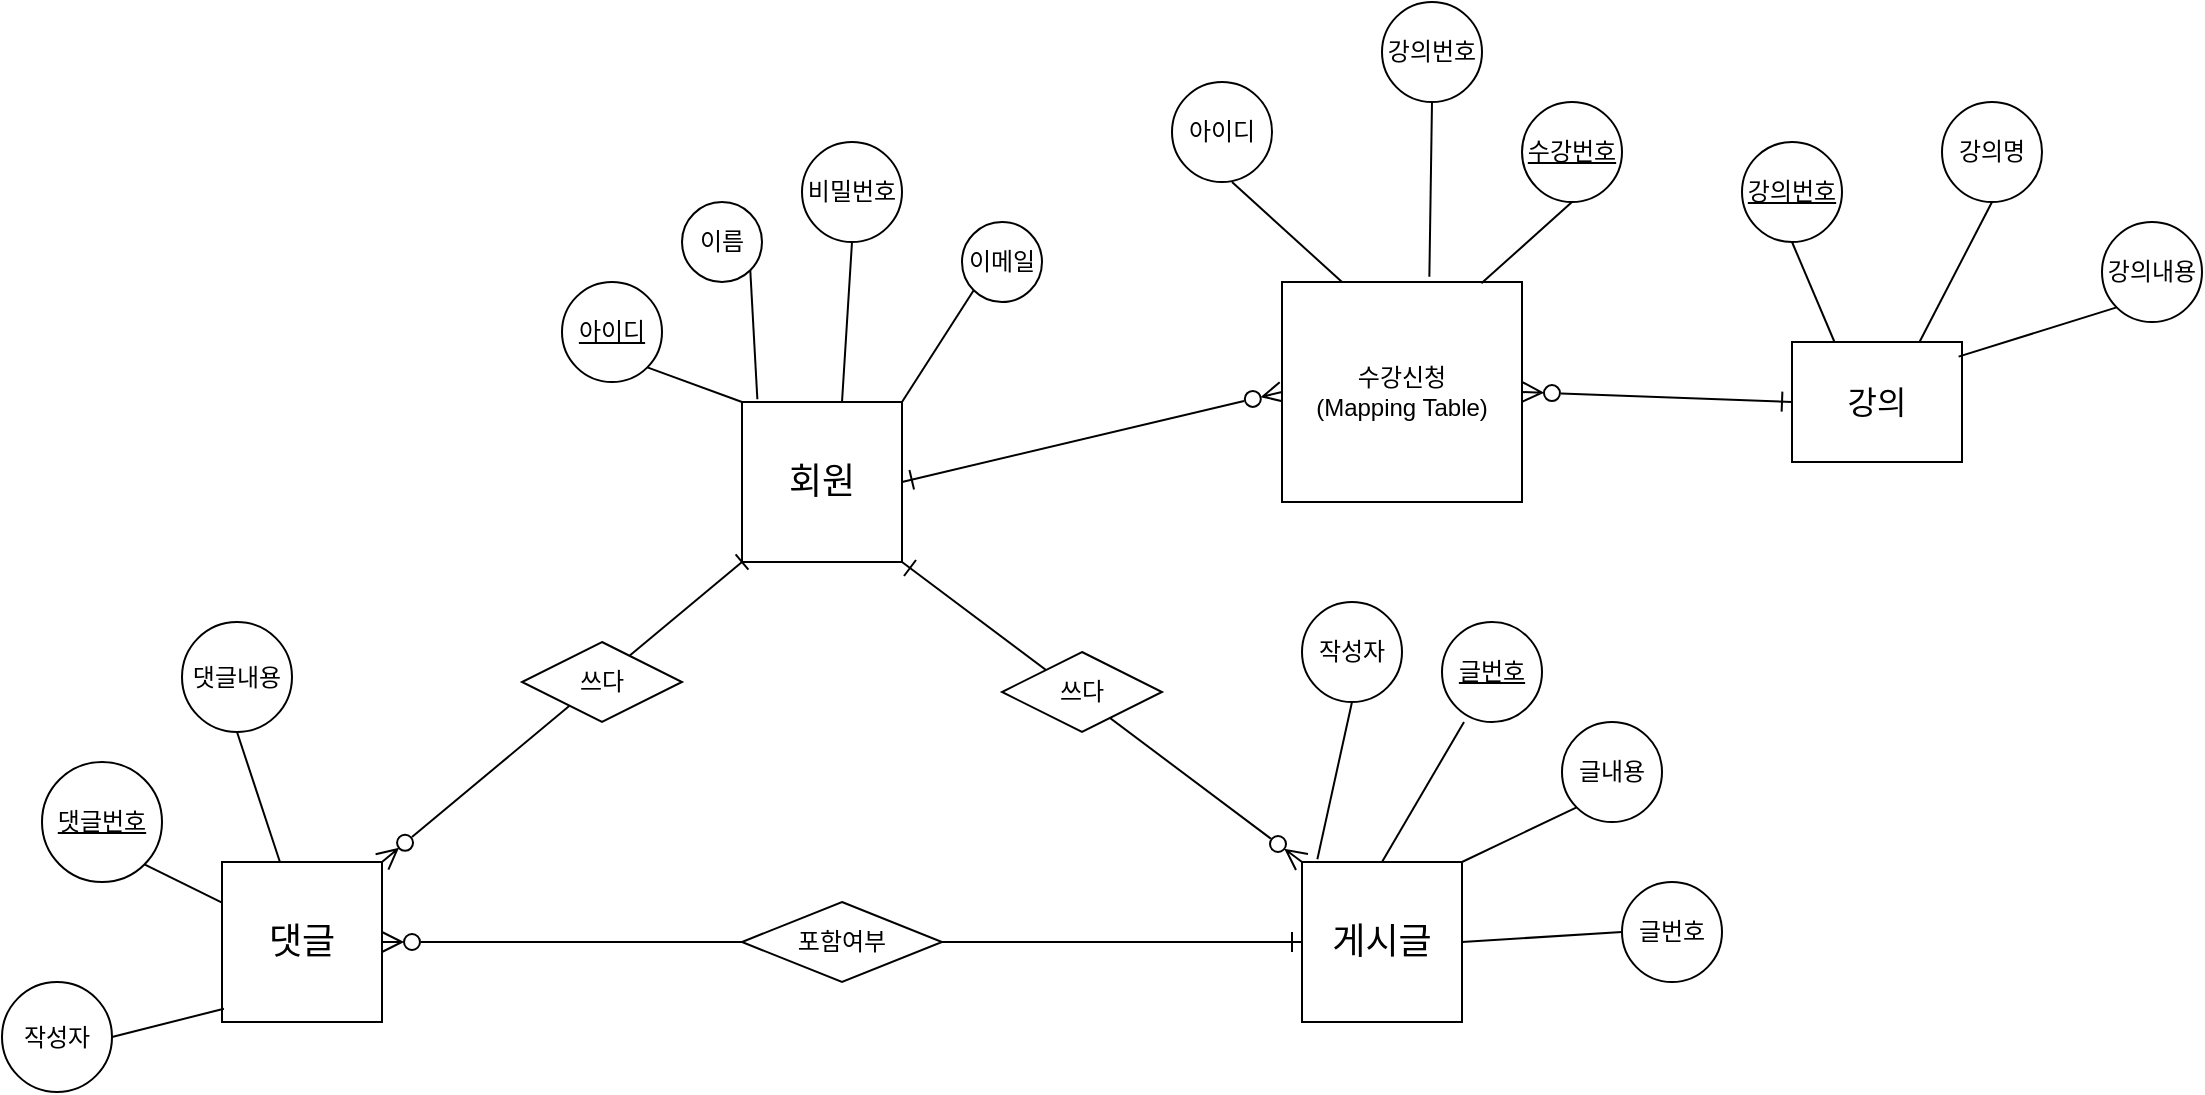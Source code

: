 <mxfile version="26.1.0">
  <diagram name="페이지-1" id="6kC6wNLCD_WVS_HTb9_7">
    <mxGraphModel dx="1621" dy="1175" grid="1" gridSize="10" guides="1" tooltips="1" connect="1" arrows="1" fold="1" page="0" pageScale="1" pageWidth="827" pageHeight="1169" math="0" shadow="0">
      <root>
        <mxCell id="0" />
        <mxCell id="1" parent="0" />
        <mxCell id="C1ifr8uLSAUbLxmFRWe9-34" style="edgeStyle=none;curved=1;rounded=0;orthogonalLoop=1;jettySize=auto;html=1;exitX=1;exitY=1;exitDx=0;exitDy=0;entryX=0;entryY=0;entryDx=0;entryDy=0;fontSize=12;startSize=8;endSize=8;endArrow=ERzeroToMany;startFill=0;endFill=0;startArrow=ERone;" edge="1" parent="1" source="C1ifr8uLSAUbLxmFRWe9-1" target="C1ifr8uLSAUbLxmFRWe9-15">
          <mxGeometry relative="1" as="geometry" />
        </mxCell>
        <mxCell id="C1ifr8uLSAUbLxmFRWe9-58" style="edgeStyle=none;curved=1;rounded=0;orthogonalLoop=1;jettySize=auto;html=1;exitX=1;exitY=0.5;exitDx=0;exitDy=0;entryX=0;entryY=0.5;entryDx=0;entryDy=0;fontSize=12;startSize=8;endSize=8;endArrow=ERzeroToMany;endFill=0;startArrow=ERone;startFill=0;" edge="1" parent="1" source="C1ifr8uLSAUbLxmFRWe9-1" target="C1ifr8uLSAUbLxmFRWe9-51">
          <mxGeometry relative="1" as="geometry" />
        </mxCell>
        <mxCell id="C1ifr8uLSAUbLxmFRWe9-1" value="&lt;font style=&quot;font-size: 18px;&quot;&gt;회원&lt;/font&gt;" style="rounded=0;whiteSpace=wrap;html=1;" vertex="1" parent="1">
          <mxGeometry x="10" y="-40" width="80" height="80" as="geometry" />
        </mxCell>
        <mxCell id="C1ifr8uLSAUbLxmFRWe9-39" style="edgeStyle=none;curved=1;rounded=0;orthogonalLoop=1;jettySize=auto;html=1;exitX=1;exitY=0;exitDx=0;exitDy=0;entryX=0;entryY=1;entryDx=0;entryDy=0;fontSize=12;startSize=8;endSize=8;endArrow=baseDash;endFill=0;startArrow=ERzeroToMany;startFill=0;" edge="1" parent="1" source="C1ifr8uLSAUbLxmFRWe9-3" target="C1ifr8uLSAUbLxmFRWe9-1">
          <mxGeometry relative="1" as="geometry" />
        </mxCell>
        <mxCell id="C1ifr8uLSAUbLxmFRWe9-3" value="&lt;font style=&quot;font-size: 18px;&quot;&gt;댓글&lt;/font&gt;" style="rounded=0;whiteSpace=wrap;html=1;" vertex="1" parent="1">
          <mxGeometry x="-250" y="190" width="80" height="80" as="geometry" />
        </mxCell>
        <mxCell id="C1ifr8uLSAUbLxmFRWe9-9" style="edgeStyle=none;curved=1;rounded=0;orthogonalLoop=1;jettySize=auto;html=1;exitX=1;exitY=1;exitDx=0;exitDy=0;entryX=0;entryY=0;entryDx=0;entryDy=0;fontSize=12;endArrow=none;startFill=0;" edge="1" parent="1" source="C1ifr8uLSAUbLxmFRWe9-4" target="C1ifr8uLSAUbLxmFRWe9-1">
          <mxGeometry relative="1" as="geometry" />
        </mxCell>
        <mxCell id="C1ifr8uLSAUbLxmFRWe9-4" value="&lt;span&gt;아이디&lt;/span&gt;" style="ellipse;whiteSpace=wrap;html=1;aspect=fixed;fontStyle=4" vertex="1" parent="1">
          <mxGeometry x="-80" y="-100" width="50" height="50" as="geometry" />
        </mxCell>
        <mxCell id="C1ifr8uLSAUbLxmFRWe9-5" value="비밀번호" style="ellipse;whiteSpace=wrap;html=1;aspect=fixed;" vertex="1" parent="1">
          <mxGeometry x="40" y="-170" width="50" height="50" as="geometry" />
        </mxCell>
        <mxCell id="C1ifr8uLSAUbLxmFRWe9-10" style="edgeStyle=none;curved=1;rounded=0;orthogonalLoop=1;jettySize=auto;html=1;exitX=1;exitY=1;exitDx=0;exitDy=0;fontSize=12;startSize=8;endSize=8;endArrow=none;startFill=0;entryX=0.096;entryY=-0.017;entryDx=0;entryDy=0;entryPerimeter=0;" edge="1" parent="1" source="C1ifr8uLSAUbLxmFRWe9-6" target="C1ifr8uLSAUbLxmFRWe9-1">
          <mxGeometry relative="1" as="geometry" />
        </mxCell>
        <mxCell id="C1ifr8uLSAUbLxmFRWe9-6" value="이름" style="ellipse;whiteSpace=wrap;html=1;aspect=fixed;" vertex="1" parent="1">
          <mxGeometry x="-20" y="-140" width="40" height="40" as="geometry" />
        </mxCell>
        <mxCell id="C1ifr8uLSAUbLxmFRWe9-12" style="edgeStyle=none;curved=1;rounded=0;orthogonalLoop=1;jettySize=auto;html=1;exitX=0;exitY=1;exitDx=0;exitDy=0;entryX=1;entryY=0;entryDx=0;entryDy=0;fontSize=12;startSize=8;endSize=8;endArrow=none;startFill=0;" edge="1" parent="1" source="C1ifr8uLSAUbLxmFRWe9-7" target="C1ifr8uLSAUbLxmFRWe9-1">
          <mxGeometry relative="1" as="geometry" />
        </mxCell>
        <mxCell id="C1ifr8uLSAUbLxmFRWe9-7" value="이메일" style="ellipse;whiteSpace=wrap;html=1;aspect=fixed;" vertex="1" parent="1">
          <mxGeometry x="120" y="-130" width="40" height="40" as="geometry" />
        </mxCell>
        <mxCell id="C1ifr8uLSAUbLxmFRWe9-11" style="edgeStyle=none;curved=1;rounded=0;orthogonalLoop=1;jettySize=auto;html=1;exitX=0.5;exitY=1;exitDx=0;exitDy=0;fontSize=12;startSize=8;endSize=8;endArrow=none;startFill=0;" edge="1" parent="1" source="C1ifr8uLSAUbLxmFRWe9-5">
          <mxGeometry relative="1" as="geometry">
            <mxPoint x="60" y="-40" as="targetPoint" />
          </mxGeometry>
        </mxCell>
        <mxCell id="C1ifr8uLSAUbLxmFRWe9-37" style="edgeStyle=none;curved=1;rounded=0;orthogonalLoop=1;jettySize=auto;html=1;exitX=0;exitY=0.5;exitDx=0;exitDy=0;entryX=1;entryY=0.5;entryDx=0;entryDy=0;fontSize=12;startSize=8;endSize=8;endArrow=ERzeroToMany;endFill=0;startArrow=ERone;startFill=0;" edge="1" parent="1" source="C1ifr8uLSAUbLxmFRWe9-15" target="C1ifr8uLSAUbLxmFRWe9-3">
          <mxGeometry relative="1" as="geometry" />
        </mxCell>
        <mxCell id="C1ifr8uLSAUbLxmFRWe9-15" value="&lt;span style=&quot;font-size: 18px;&quot;&gt;게시글&lt;/span&gt;" style="rounded=0;whiteSpace=wrap;html=1;" vertex="1" parent="1">
          <mxGeometry x="290" y="190" width="80" height="80" as="geometry" />
        </mxCell>
        <mxCell id="C1ifr8uLSAUbLxmFRWe9-33" style="edgeStyle=none;curved=1;rounded=0;orthogonalLoop=1;jettySize=auto;html=1;exitX=0;exitY=0.5;exitDx=0;exitDy=0;entryX=1;entryY=0.5;entryDx=0;entryDy=0;fontSize=12;startSize=8;endSize=8;endArrow=none;startFill=0;" edge="1" parent="1" source="C1ifr8uLSAUbLxmFRWe9-17" target="C1ifr8uLSAUbLxmFRWe9-15">
          <mxGeometry relative="1" as="geometry" />
        </mxCell>
        <mxCell id="C1ifr8uLSAUbLxmFRWe9-17" value="글번호" style="ellipse;whiteSpace=wrap;html=1;aspect=fixed;" vertex="1" parent="1">
          <mxGeometry x="450" y="200" width="50" height="50" as="geometry" />
        </mxCell>
        <mxCell id="C1ifr8uLSAUbLxmFRWe9-18" value="글번호" style="ellipse;whiteSpace=wrap;html=1;aspect=fixed;fontStyle=4" vertex="1" parent="1">
          <mxGeometry x="360" y="70" width="50" height="50" as="geometry" />
        </mxCell>
        <mxCell id="C1ifr8uLSAUbLxmFRWe9-19" style="edgeStyle=none;curved=1;rounded=0;orthogonalLoop=1;jettySize=auto;html=1;exitX=0.5;exitY=1;exitDx=0;exitDy=0;fontSize=12;startSize=8;endSize=8;endArrow=none;startFill=0;entryX=0.096;entryY=-0.017;entryDx=0;entryDy=0;entryPerimeter=0;" edge="1" parent="1" source="C1ifr8uLSAUbLxmFRWe9-20" target="C1ifr8uLSAUbLxmFRWe9-15">
          <mxGeometry relative="1" as="geometry" />
        </mxCell>
        <mxCell id="C1ifr8uLSAUbLxmFRWe9-20" value="작성자" style="ellipse;whiteSpace=wrap;html=1;aspect=fixed;" vertex="1" parent="1">
          <mxGeometry x="290" y="60" width="50" height="50" as="geometry" />
        </mxCell>
        <mxCell id="C1ifr8uLSAUbLxmFRWe9-21" style="edgeStyle=none;curved=1;rounded=0;orthogonalLoop=1;jettySize=auto;html=1;exitX=0;exitY=1;exitDx=0;exitDy=0;entryX=1;entryY=0;entryDx=0;entryDy=0;fontSize=12;startSize=8;endSize=8;endArrow=none;startFill=0;" edge="1" parent="1" source="C1ifr8uLSAUbLxmFRWe9-22" target="C1ifr8uLSAUbLxmFRWe9-15">
          <mxGeometry relative="1" as="geometry" />
        </mxCell>
        <mxCell id="C1ifr8uLSAUbLxmFRWe9-22" value="글내용" style="ellipse;whiteSpace=wrap;html=1;aspect=fixed;" vertex="1" parent="1">
          <mxGeometry x="420" y="120" width="50" height="50" as="geometry" />
        </mxCell>
        <mxCell id="C1ifr8uLSAUbLxmFRWe9-23" style="edgeStyle=none;curved=1;rounded=0;orthogonalLoop=1;jettySize=auto;html=1;exitX=0.22;exitY=1;exitDx=0;exitDy=0;fontSize=12;startSize=8;endSize=8;endArrow=none;startFill=0;exitPerimeter=0;" edge="1" parent="1" source="C1ifr8uLSAUbLxmFRWe9-18">
          <mxGeometry relative="1" as="geometry">
            <mxPoint x="330" y="190" as="targetPoint" />
          </mxGeometry>
        </mxCell>
        <mxCell id="C1ifr8uLSAUbLxmFRWe9-28" style="edgeStyle=none;curved=1;rounded=0;orthogonalLoop=1;jettySize=auto;html=1;exitX=1;exitY=1;exitDx=0;exitDy=0;fontSize=12;startSize=8;endSize=8;endArrow=none;startFill=0;" edge="1" parent="1" source="C1ifr8uLSAUbLxmFRWe9-25" target="C1ifr8uLSAUbLxmFRWe9-3">
          <mxGeometry relative="1" as="geometry" />
        </mxCell>
        <mxCell id="C1ifr8uLSAUbLxmFRWe9-25" value="댓글번호" style="ellipse;whiteSpace=wrap;html=1;aspect=fixed;fontStyle=4" vertex="1" parent="1">
          <mxGeometry x="-340" y="140" width="60" height="60" as="geometry" />
        </mxCell>
        <mxCell id="C1ifr8uLSAUbLxmFRWe9-26" value="댓글내용" style="ellipse;whiteSpace=wrap;html=1;aspect=fixed;" vertex="1" parent="1">
          <mxGeometry x="-270" y="70" width="55" height="55" as="geometry" />
        </mxCell>
        <mxCell id="C1ifr8uLSAUbLxmFRWe9-27" value="작성자" style="ellipse;whiteSpace=wrap;html=1;aspect=fixed;" vertex="1" parent="1">
          <mxGeometry x="-360" y="250" width="55" height="55" as="geometry" />
        </mxCell>
        <mxCell id="C1ifr8uLSAUbLxmFRWe9-29" style="edgeStyle=none;curved=1;rounded=0;orthogonalLoop=1;jettySize=auto;html=1;exitX=0.5;exitY=1;exitDx=0;exitDy=0;entryX=0.362;entryY=0;entryDx=0;entryDy=0;entryPerimeter=0;fontSize=12;startSize=8;endSize=8;endArrow=none;startFill=0;" edge="1" parent="1" source="C1ifr8uLSAUbLxmFRWe9-26" target="C1ifr8uLSAUbLxmFRWe9-3">
          <mxGeometry relative="1" as="geometry" />
        </mxCell>
        <mxCell id="C1ifr8uLSAUbLxmFRWe9-31" style="edgeStyle=none;curved=1;rounded=0;orthogonalLoop=1;jettySize=auto;html=1;exitX=1;exitY=0.5;exitDx=0;exitDy=0;entryX=0.012;entryY=0.917;entryDx=0;entryDy=0;entryPerimeter=0;fontSize=12;startSize=8;endSize=8;endArrow=none;startFill=0;" edge="1" parent="1" source="C1ifr8uLSAUbLxmFRWe9-27" target="C1ifr8uLSAUbLxmFRWe9-3">
          <mxGeometry relative="1" as="geometry" />
        </mxCell>
        <mxCell id="C1ifr8uLSAUbLxmFRWe9-35" value="쓰다" style="rhombus;whiteSpace=wrap;html=1;" vertex="1" parent="1">
          <mxGeometry x="140" y="85" width="80" height="40" as="geometry" />
        </mxCell>
        <mxCell id="C1ifr8uLSAUbLxmFRWe9-38" value="포함여부" style="rhombus;whiteSpace=wrap;html=1;" vertex="1" parent="1">
          <mxGeometry x="10" y="210" width="100" height="40" as="geometry" />
        </mxCell>
        <mxCell id="C1ifr8uLSAUbLxmFRWe9-40" value="쓰다" style="rhombus;whiteSpace=wrap;html=1;" vertex="1" parent="1">
          <mxGeometry x="-100" y="80" width="80" height="40" as="geometry" />
        </mxCell>
        <mxCell id="C1ifr8uLSAUbLxmFRWe9-59" style="edgeStyle=none;curved=1;rounded=0;orthogonalLoop=1;jettySize=auto;html=1;exitX=0;exitY=0.5;exitDx=0;exitDy=0;entryX=1;entryY=0.5;entryDx=0;entryDy=0;fontSize=12;startSize=8;endSize=8;endArrow=ERzeroToMany;endFill=0;startArrow=ERone;startFill=0;" edge="1" parent="1" source="C1ifr8uLSAUbLxmFRWe9-43" target="C1ifr8uLSAUbLxmFRWe9-51">
          <mxGeometry relative="1" as="geometry" />
        </mxCell>
        <mxCell id="C1ifr8uLSAUbLxmFRWe9-43" value="&lt;font style=&quot;font-size: 16px;&quot;&gt;강의&lt;/font&gt;" style="rounded=0;whiteSpace=wrap;html=1;" vertex="1" parent="1">
          <mxGeometry x="535" y="-70" width="85" height="60" as="geometry" />
        </mxCell>
        <mxCell id="C1ifr8uLSAUbLxmFRWe9-48" style="edgeStyle=none;curved=1;rounded=0;orthogonalLoop=1;jettySize=auto;html=1;exitX=0.5;exitY=1;exitDx=0;exitDy=0;entryX=0.25;entryY=0;entryDx=0;entryDy=0;fontSize=12;startSize=8;endSize=8;endArrow=none;startFill=0;" edge="1" parent="1" source="C1ifr8uLSAUbLxmFRWe9-44" target="C1ifr8uLSAUbLxmFRWe9-43">
          <mxGeometry relative="1" as="geometry" />
        </mxCell>
        <mxCell id="C1ifr8uLSAUbLxmFRWe9-44" value="강의번호" style="ellipse;whiteSpace=wrap;html=1;aspect=fixed;fontStyle=4" vertex="1" parent="1">
          <mxGeometry x="510" y="-170" width="50" height="50" as="geometry" />
        </mxCell>
        <mxCell id="C1ifr8uLSAUbLxmFRWe9-49" style="edgeStyle=none;curved=1;rounded=0;orthogonalLoop=1;jettySize=auto;html=1;exitX=0.5;exitY=1;exitDx=0;exitDy=0;entryX=0.75;entryY=0;entryDx=0;entryDy=0;fontSize=12;startSize=8;endSize=8;endArrow=none;startFill=0;" edge="1" parent="1" source="C1ifr8uLSAUbLxmFRWe9-46" target="C1ifr8uLSAUbLxmFRWe9-43">
          <mxGeometry relative="1" as="geometry" />
        </mxCell>
        <mxCell id="C1ifr8uLSAUbLxmFRWe9-46" value="강의명" style="ellipse;whiteSpace=wrap;html=1;aspect=fixed;" vertex="1" parent="1">
          <mxGeometry x="610" y="-190" width="50" height="50" as="geometry" />
        </mxCell>
        <mxCell id="C1ifr8uLSAUbLxmFRWe9-47" value="강의내용" style="ellipse;whiteSpace=wrap;html=1;aspect=fixed;" vertex="1" parent="1">
          <mxGeometry x="690" y="-130" width="50" height="50" as="geometry" />
        </mxCell>
        <mxCell id="C1ifr8uLSAUbLxmFRWe9-50" style="edgeStyle=none;curved=1;rounded=0;orthogonalLoop=1;jettySize=auto;html=1;exitX=0;exitY=1;exitDx=0;exitDy=0;entryX=0.98;entryY=0.122;entryDx=0;entryDy=0;entryPerimeter=0;fontSize=12;startSize=8;endSize=8;endArrow=none;startFill=0;" edge="1" parent="1" source="C1ifr8uLSAUbLxmFRWe9-47" target="C1ifr8uLSAUbLxmFRWe9-43">
          <mxGeometry relative="1" as="geometry" />
        </mxCell>
        <mxCell id="C1ifr8uLSAUbLxmFRWe9-51" value="수강신청&lt;div&gt;(Mapping Table)&lt;/div&gt;" style="rounded=0;whiteSpace=wrap;html=1;" vertex="1" parent="1">
          <mxGeometry x="280" y="-100" width="120" height="110" as="geometry" />
        </mxCell>
        <mxCell id="C1ifr8uLSAUbLxmFRWe9-52" value="강의번호" style="ellipse;whiteSpace=wrap;html=1;aspect=fixed;" vertex="1" parent="1">
          <mxGeometry x="330" y="-240" width="50" height="50" as="geometry" />
        </mxCell>
        <mxCell id="C1ifr8uLSAUbLxmFRWe9-55" style="edgeStyle=none;curved=1;rounded=0;orthogonalLoop=1;jettySize=auto;html=1;exitX=0.5;exitY=1;exitDx=0;exitDy=0;entryX=0.25;entryY=0;entryDx=0;entryDy=0;fontSize=12;startSize=8;endSize=8;endArrow=none;startFill=0;" edge="1" parent="1" target="C1ifr8uLSAUbLxmFRWe9-51">
          <mxGeometry relative="1" as="geometry">
            <mxPoint x="255" y="-150" as="sourcePoint" />
          </mxGeometry>
        </mxCell>
        <mxCell id="C1ifr8uLSAUbLxmFRWe9-53" value="&lt;span&gt;아이디&lt;/span&gt;" style="ellipse;whiteSpace=wrap;html=1;aspect=fixed;fontStyle=0" vertex="1" parent="1">
          <mxGeometry x="225" y="-200" width="50" height="50" as="geometry" />
        </mxCell>
        <mxCell id="C1ifr8uLSAUbLxmFRWe9-54" value="&lt;u&gt;수강번호&lt;/u&gt;" style="ellipse;whiteSpace=wrap;html=1;aspect=fixed;" vertex="1" parent="1">
          <mxGeometry x="400" y="-190" width="50" height="50" as="geometry" />
        </mxCell>
        <mxCell id="C1ifr8uLSAUbLxmFRWe9-56" style="edgeStyle=none;curved=1;rounded=0;orthogonalLoop=1;jettySize=auto;html=1;exitX=0.5;exitY=1;exitDx=0;exitDy=0;entryX=0.614;entryY=-0.024;entryDx=0;entryDy=0;entryPerimeter=0;fontSize=12;startSize=8;endSize=8;endArrow=none;startFill=0;" edge="1" parent="1" source="C1ifr8uLSAUbLxmFRWe9-52" target="C1ifr8uLSAUbLxmFRWe9-51">
          <mxGeometry relative="1" as="geometry" />
        </mxCell>
        <mxCell id="C1ifr8uLSAUbLxmFRWe9-57" style="edgeStyle=none;curved=1;rounded=0;orthogonalLoop=1;jettySize=auto;html=1;exitX=0.5;exitY=1;exitDx=0;exitDy=0;entryX=0.831;entryY=0.006;entryDx=0;entryDy=0;entryPerimeter=0;fontSize=12;startSize=8;endSize=8;endArrow=none;startFill=0;" edge="1" parent="1" source="C1ifr8uLSAUbLxmFRWe9-54" target="C1ifr8uLSAUbLxmFRWe9-51">
          <mxGeometry relative="1" as="geometry" />
        </mxCell>
      </root>
    </mxGraphModel>
  </diagram>
</mxfile>
